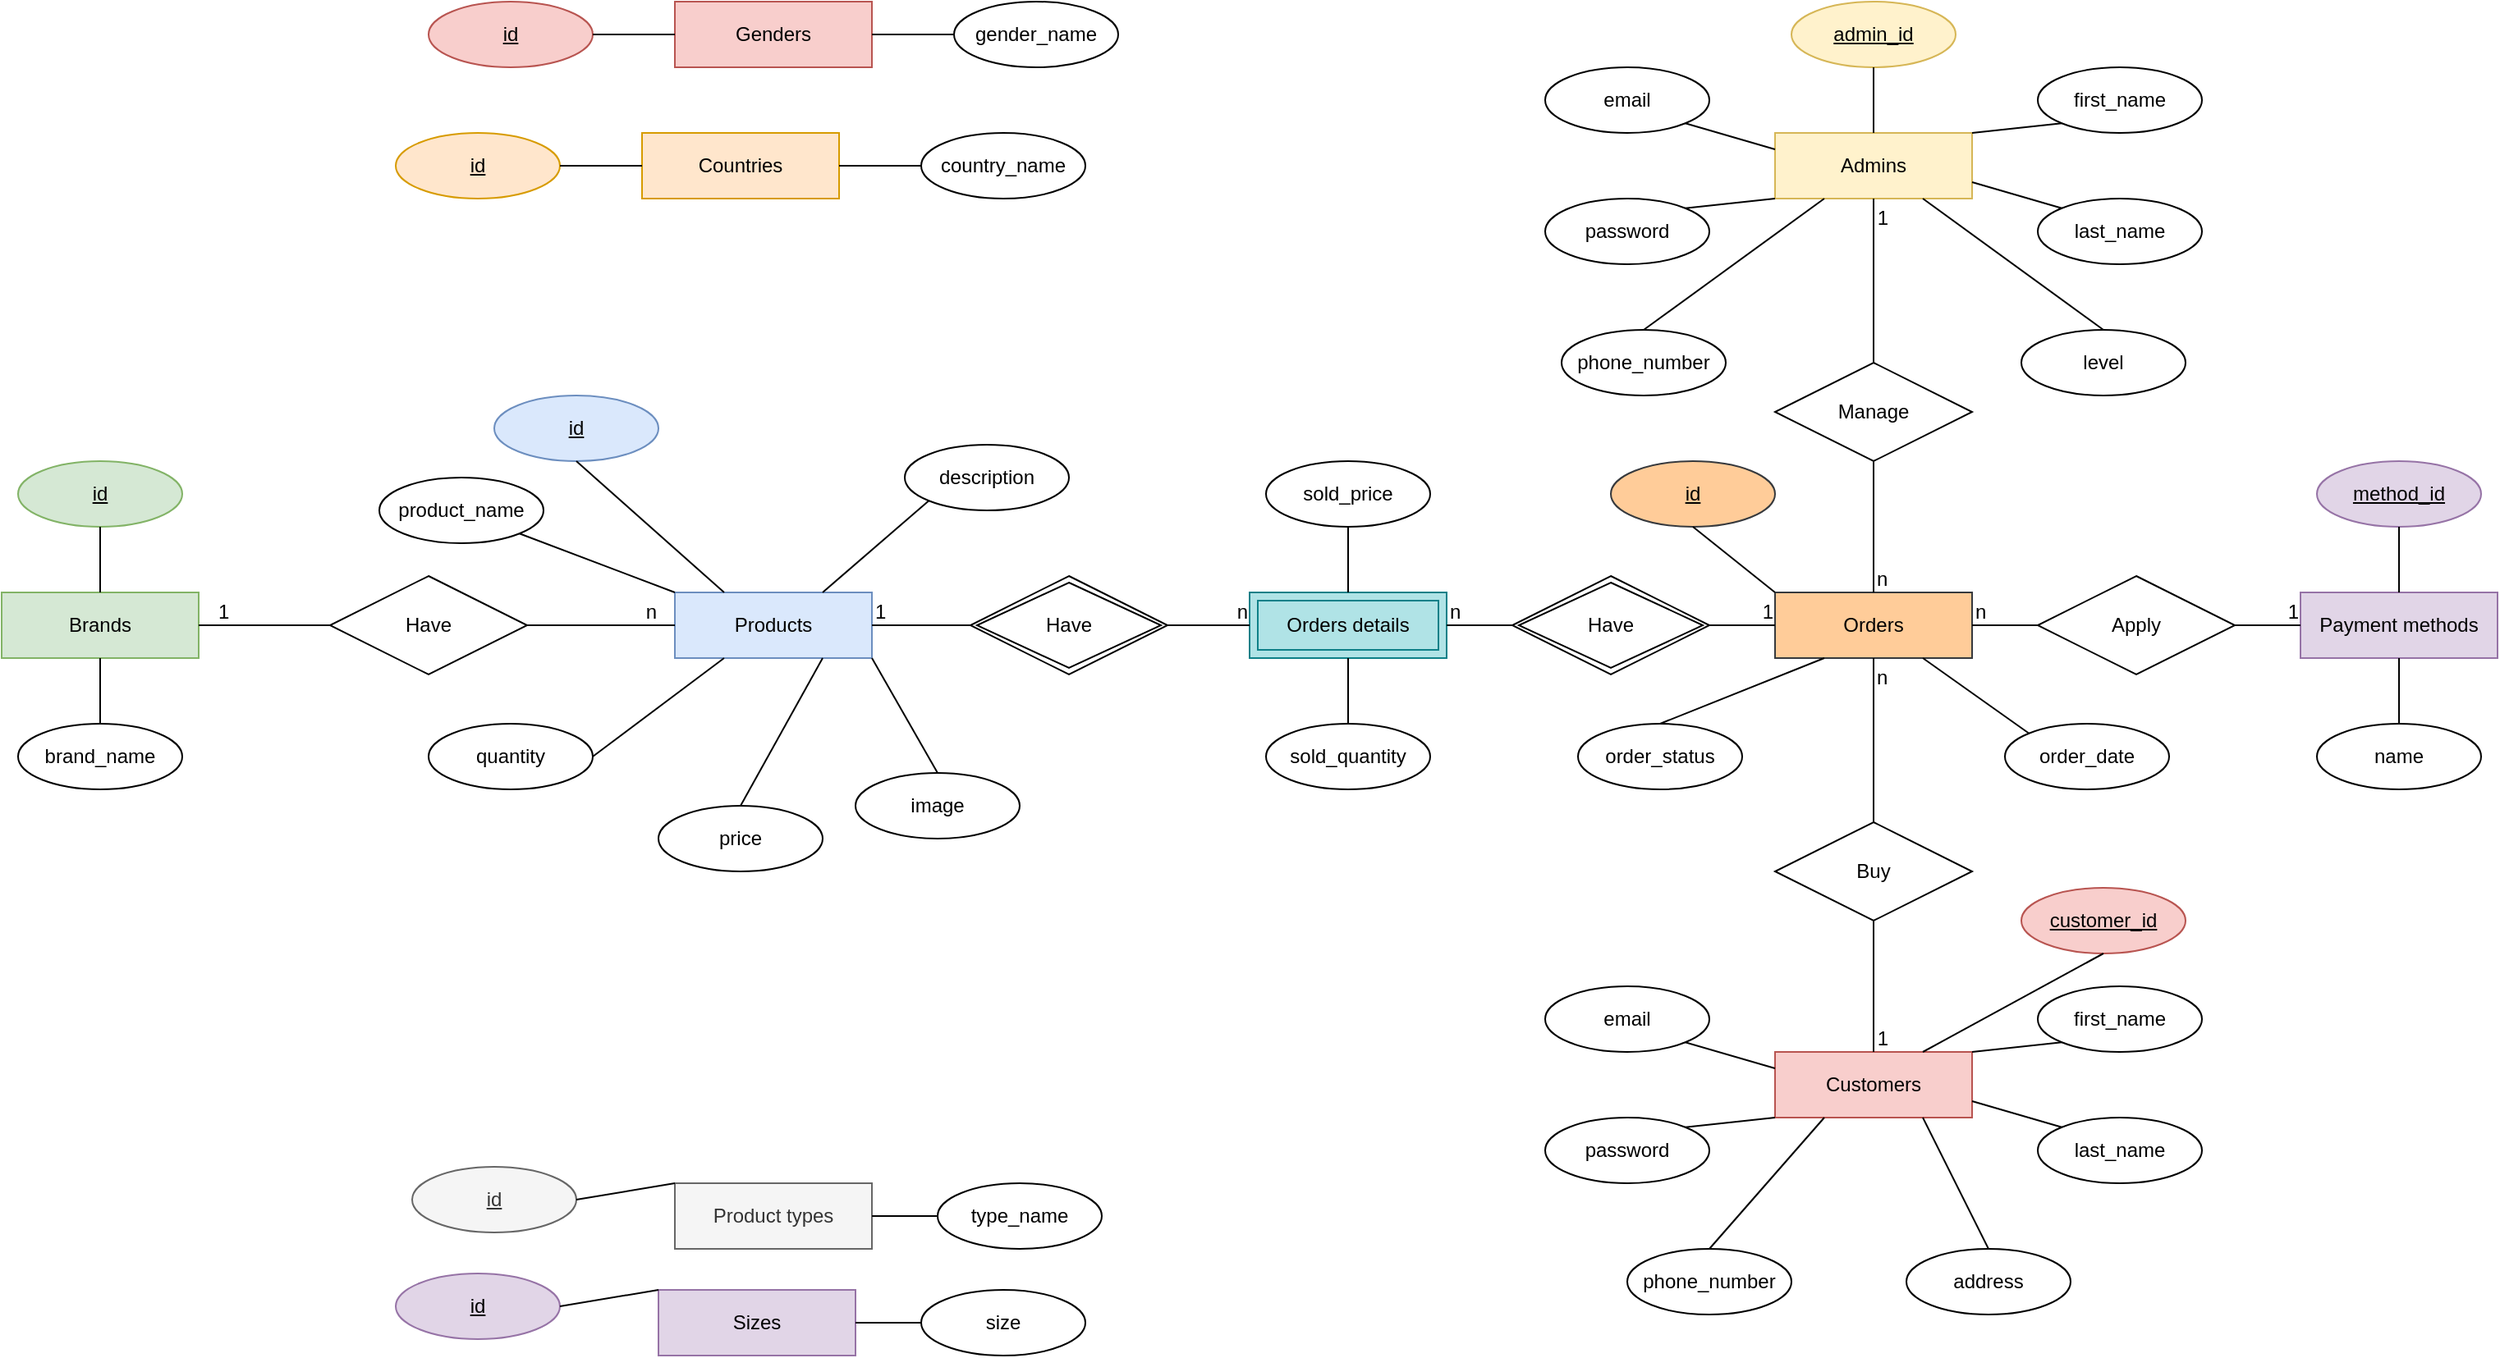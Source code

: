 <mxfile version="22.1.16" type="github">
  <diagram name="Page-1" id="CvaU3Jlr8pYj9KTvs-bT">
    <mxGraphModel dx="1000" dy="497" grid="1" gridSize="10" guides="1" tooltips="1" connect="1" arrows="1" fold="1" page="1" pageScale="1" pageWidth="2000" pageHeight="2000" math="0" shadow="0">
      <root>
        <mxCell id="0" />
        <mxCell id="1" parent="0" />
        <mxCell id="Gfoin1zMH4y2N0Jimbp5-130" value="Brands" style="rounded=0;whiteSpace=wrap;html=1;fillColor=#d5e8d4;strokeColor=#82b366;" vertex="1" parent="1">
          <mxGeometry x="240" y="560" width="120" height="40" as="geometry" />
        </mxCell>
        <mxCell id="Gfoin1zMH4y2N0Jimbp5-131" value="id" style="ellipse;whiteSpace=wrap;html=1;align=center;fontStyle=4;fillColor=#d5e8d4;strokeColor=#82b366;" vertex="1" parent="1">
          <mxGeometry x="250" y="480" width="100" height="40" as="geometry" />
        </mxCell>
        <mxCell id="Gfoin1zMH4y2N0Jimbp5-132" value="" style="endArrow=none;html=1;rounded=0;exitX=0.5;exitY=1;exitDx=0;exitDy=0;entryX=0.5;entryY=0;entryDx=0;entryDy=0;" edge="1" parent="1" source="Gfoin1zMH4y2N0Jimbp5-131" target="Gfoin1zMH4y2N0Jimbp5-130">
          <mxGeometry relative="1" as="geometry">
            <mxPoint x="440" y="530" as="sourcePoint" />
            <mxPoint x="600" y="530" as="targetPoint" />
          </mxGeometry>
        </mxCell>
        <mxCell id="Gfoin1zMH4y2N0Jimbp5-133" value="brand_name" style="ellipse;whiteSpace=wrap;html=1;align=center;" vertex="1" parent="1">
          <mxGeometry x="250" y="640" width="100" height="40" as="geometry" />
        </mxCell>
        <mxCell id="Gfoin1zMH4y2N0Jimbp5-134" value="" style="endArrow=none;html=1;rounded=0;exitX=0.5;exitY=1;exitDx=0;exitDy=0;entryX=0.5;entryY=0;entryDx=0;entryDy=0;" edge="1" parent="1" source="Gfoin1zMH4y2N0Jimbp5-130" target="Gfoin1zMH4y2N0Jimbp5-133">
          <mxGeometry relative="1" as="geometry">
            <mxPoint x="440" y="530" as="sourcePoint" />
            <mxPoint x="600" y="530" as="targetPoint" />
          </mxGeometry>
        </mxCell>
        <mxCell id="Gfoin1zMH4y2N0Jimbp5-135" value="Products" style="rounded=0;whiteSpace=wrap;html=1;fillColor=#dae8fc;strokeColor=#6c8ebf;" vertex="1" parent="1">
          <mxGeometry x="650" y="560" width="120" height="40" as="geometry" />
        </mxCell>
        <mxCell id="Gfoin1zMH4y2N0Jimbp5-136" value="id" style="ellipse;whiteSpace=wrap;html=1;align=center;fontStyle=4;fillColor=#dae8fc;strokeColor=#6c8ebf;" vertex="1" parent="1">
          <mxGeometry x="540" y="440" width="100" height="40" as="geometry" />
        </mxCell>
        <mxCell id="Gfoin1zMH4y2N0Jimbp5-137" value="product_name" style="ellipse;whiteSpace=wrap;html=1;align=center;" vertex="1" parent="1">
          <mxGeometry x="470" y="490" width="100" height="40" as="geometry" />
        </mxCell>
        <mxCell id="Gfoin1zMH4y2N0Jimbp5-138" value="" style="endArrow=none;html=1;rounded=0;entryX=0;entryY=0;entryDx=0;entryDy=0;exitX=1;exitY=1;exitDx=0;exitDy=0;" edge="1" parent="1" source="Gfoin1zMH4y2N0Jimbp5-137" target="Gfoin1zMH4y2N0Jimbp5-135">
          <mxGeometry relative="1" as="geometry">
            <mxPoint x="570" y="550" as="sourcePoint" />
            <mxPoint x="890" y="610" as="targetPoint" />
          </mxGeometry>
        </mxCell>
        <mxCell id="Gfoin1zMH4y2N0Jimbp5-139" value="description" style="ellipse;whiteSpace=wrap;html=1;align=center;" vertex="1" parent="1">
          <mxGeometry x="790" y="470" width="100" height="40" as="geometry" />
        </mxCell>
        <mxCell id="Gfoin1zMH4y2N0Jimbp5-140" value="" style="endArrow=none;html=1;rounded=0;exitX=0;exitY=1;exitDx=0;exitDy=0;entryX=0.75;entryY=0;entryDx=0;entryDy=0;" edge="1" parent="1" source="Gfoin1zMH4y2N0Jimbp5-139" target="Gfoin1zMH4y2N0Jimbp5-135">
          <mxGeometry relative="1" as="geometry">
            <mxPoint x="730" y="610" as="sourcePoint" />
            <mxPoint x="890" y="610" as="targetPoint" />
          </mxGeometry>
        </mxCell>
        <mxCell id="Gfoin1zMH4y2N0Jimbp5-141" value="" style="endArrow=none;html=1;rounded=0;exitX=0.25;exitY=1;exitDx=0;exitDy=0;entryX=1;entryY=0.5;entryDx=0;entryDy=0;" edge="1" parent="1" source="Gfoin1zMH4y2N0Jimbp5-135" target="Gfoin1zMH4y2N0Jimbp5-142">
          <mxGeometry relative="1" as="geometry">
            <mxPoint x="730" y="610" as="sourcePoint" />
            <mxPoint x="620" y="610" as="targetPoint" />
          </mxGeometry>
        </mxCell>
        <mxCell id="Gfoin1zMH4y2N0Jimbp5-142" value="quantity" style="ellipse;whiteSpace=wrap;html=1;align=center;" vertex="1" parent="1">
          <mxGeometry x="500" y="640" width="100" height="40" as="geometry" />
        </mxCell>
        <mxCell id="Gfoin1zMH4y2N0Jimbp5-143" value="price" style="ellipse;whiteSpace=wrap;html=1;align=center;" vertex="1" parent="1">
          <mxGeometry x="640" y="690" width="100" height="40" as="geometry" />
        </mxCell>
        <mxCell id="Gfoin1zMH4y2N0Jimbp5-144" value="" style="endArrow=none;html=1;rounded=0;exitX=0.75;exitY=1;exitDx=0;exitDy=0;entryX=0.5;entryY=0;entryDx=0;entryDy=0;" edge="1" parent="1" source="Gfoin1zMH4y2N0Jimbp5-135" target="Gfoin1zMH4y2N0Jimbp5-143">
          <mxGeometry relative="1" as="geometry">
            <mxPoint x="730" y="610" as="sourcePoint" />
            <mxPoint x="890" y="610" as="targetPoint" />
          </mxGeometry>
        </mxCell>
        <mxCell id="Gfoin1zMH4y2N0Jimbp5-145" value="" style="endArrow=none;html=1;rounded=0;exitX=0.5;exitY=1;exitDx=0;exitDy=0;entryX=0.25;entryY=0;entryDx=0;entryDy=0;" edge="1" parent="1" source="Gfoin1zMH4y2N0Jimbp5-136" target="Gfoin1zMH4y2N0Jimbp5-135">
          <mxGeometry relative="1" as="geometry">
            <mxPoint x="730" y="590" as="sourcePoint" />
            <mxPoint x="890" y="590" as="targetPoint" />
          </mxGeometry>
        </mxCell>
        <mxCell id="Gfoin1zMH4y2N0Jimbp5-146" value="" style="endArrow=none;html=1;rounded=0;exitX=1;exitY=0.5;exitDx=0;exitDy=0;entryX=0;entryY=0.5;entryDx=0;entryDy=0;" edge="1" parent="1" source="Gfoin1zMH4y2N0Jimbp5-150" target="Gfoin1zMH4y2N0Jimbp5-135">
          <mxGeometry relative="1" as="geometry">
            <mxPoint x="610" y="540" as="sourcePoint" />
            <mxPoint x="770" y="540" as="targetPoint" />
          </mxGeometry>
        </mxCell>
        <mxCell id="Gfoin1zMH4y2N0Jimbp5-147" value="n" style="resizable=0;html=1;whiteSpace=wrap;align=right;verticalAlign=bottom;" connectable="0" vertex="1" parent="Gfoin1zMH4y2N0Jimbp5-146">
          <mxGeometry x="1" relative="1" as="geometry">
            <mxPoint x="-10" as="offset" />
          </mxGeometry>
        </mxCell>
        <mxCell id="Gfoin1zMH4y2N0Jimbp5-148" value="" style="endArrow=none;html=1;rounded=0;exitX=1;exitY=0.5;exitDx=0;exitDy=0;entryX=0;entryY=0.5;entryDx=0;entryDy=0;" edge="1" parent="1" source="Gfoin1zMH4y2N0Jimbp5-130" target="Gfoin1zMH4y2N0Jimbp5-150">
          <mxGeometry relative="1" as="geometry">
            <mxPoint x="360" y="580" as="sourcePoint" />
            <mxPoint x="650" y="580" as="targetPoint" />
          </mxGeometry>
        </mxCell>
        <mxCell id="Gfoin1zMH4y2N0Jimbp5-149" value="1" style="resizable=0;html=1;whiteSpace=wrap;align=left;verticalAlign=bottom;" connectable="0" vertex="1" parent="Gfoin1zMH4y2N0Jimbp5-148">
          <mxGeometry x="-1" relative="1" as="geometry">
            <mxPoint x="10" as="offset" />
          </mxGeometry>
        </mxCell>
        <mxCell id="Gfoin1zMH4y2N0Jimbp5-150" value="Have" style="shape=rhombus;perimeter=rhombusPerimeter;whiteSpace=wrap;html=1;align=center;" vertex="1" parent="1">
          <mxGeometry x="440" y="550" width="120" height="60" as="geometry" />
        </mxCell>
        <mxCell id="Gfoin1zMH4y2N0Jimbp5-151" value="Genders" style="rounded=0;whiteSpace=wrap;html=1;fillColor=#f8cecc;strokeColor=#b85450;" vertex="1" parent="1">
          <mxGeometry x="650" y="200" width="120" height="40" as="geometry" />
        </mxCell>
        <mxCell id="Gfoin1zMH4y2N0Jimbp5-152" value="id" style="ellipse;whiteSpace=wrap;html=1;align=center;fontStyle=4;fillColor=#f8cecc;strokeColor=#b85450;" vertex="1" parent="1">
          <mxGeometry x="500" y="200" width="100" height="40" as="geometry" />
        </mxCell>
        <mxCell id="Gfoin1zMH4y2N0Jimbp5-153" value="" style="endArrow=none;html=1;rounded=0;exitX=1;exitY=0.5;exitDx=0;exitDy=0;entryX=0;entryY=0.5;entryDx=0;entryDy=0;" edge="1" parent="1" source="Gfoin1zMH4y2N0Jimbp5-152" target="Gfoin1zMH4y2N0Jimbp5-151">
          <mxGeometry relative="1" as="geometry">
            <mxPoint x="850" y="170" as="sourcePoint" />
            <mxPoint x="1010" y="170" as="targetPoint" />
          </mxGeometry>
        </mxCell>
        <mxCell id="Gfoin1zMH4y2N0Jimbp5-154" value="gender_name" style="ellipse;whiteSpace=wrap;html=1;align=center;" vertex="1" parent="1">
          <mxGeometry x="820" y="200" width="100" height="40" as="geometry" />
        </mxCell>
        <mxCell id="Gfoin1zMH4y2N0Jimbp5-155" value="" style="endArrow=none;html=1;rounded=0;exitX=1;exitY=0.5;exitDx=0;exitDy=0;entryX=0;entryY=0.5;entryDx=0;entryDy=0;" edge="1" parent="1" source="Gfoin1zMH4y2N0Jimbp5-151" target="Gfoin1zMH4y2N0Jimbp5-154">
          <mxGeometry relative="1" as="geometry">
            <mxPoint x="850" y="170" as="sourcePoint" />
            <mxPoint x="1010" y="170" as="targetPoint" />
          </mxGeometry>
        </mxCell>
        <mxCell id="Gfoin1zMH4y2N0Jimbp5-156" value="Product types" style="rounded=0;whiteSpace=wrap;html=1;fillColor=#f5f5f5;fontColor=#333333;strokeColor=#666666;" vertex="1" parent="1">
          <mxGeometry x="650" y="920" width="120" height="40" as="geometry" />
        </mxCell>
        <mxCell id="Gfoin1zMH4y2N0Jimbp5-157" value="id" style="ellipse;whiteSpace=wrap;html=1;align=center;fontStyle=4;fillColor=#f5f5f5;fontColor=#333333;strokeColor=#666666;" vertex="1" parent="1">
          <mxGeometry x="490" y="910" width="100" height="40" as="geometry" />
        </mxCell>
        <mxCell id="Gfoin1zMH4y2N0Jimbp5-158" value="" style="endArrow=none;html=1;rounded=0;exitX=1;exitY=0.5;exitDx=0;exitDy=0;entryX=0;entryY=0;entryDx=0;entryDy=0;" edge="1" parent="1" source="Gfoin1zMH4y2N0Jimbp5-157" target="Gfoin1zMH4y2N0Jimbp5-156">
          <mxGeometry relative="1" as="geometry">
            <mxPoint x="590" y="900" as="sourcePoint" />
            <mxPoint x="750" y="900" as="targetPoint" />
          </mxGeometry>
        </mxCell>
        <mxCell id="Gfoin1zMH4y2N0Jimbp5-161" value="type_name" style="ellipse;whiteSpace=wrap;html=1;align=center;" vertex="1" parent="1">
          <mxGeometry x="810" y="920" width="100" height="40" as="geometry" />
        </mxCell>
        <mxCell id="Gfoin1zMH4y2N0Jimbp5-162" value="" style="endArrow=none;html=1;rounded=0;entryX=0;entryY=0.5;entryDx=0;entryDy=0;exitX=1;exitY=0.5;exitDx=0;exitDy=0;" edge="1" parent="1" source="Gfoin1zMH4y2N0Jimbp5-156" target="Gfoin1zMH4y2N0Jimbp5-161">
          <mxGeometry relative="1" as="geometry">
            <mxPoint x="800" y="980" as="sourcePoint" />
            <mxPoint x="730" y="940" as="targetPoint" />
          </mxGeometry>
        </mxCell>
        <mxCell id="Gfoin1zMH4y2N0Jimbp5-187" value="Orders details" style="shape=ext;margin=3;double=1;whiteSpace=wrap;html=1;align=center;fillColor=#b0e3e6;strokeColor=#0e8088;" vertex="1" parent="1">
          <mxGeometry x="1000" y="560" width="120" height="40" as="geometry" />
        </mxCell>
        <mxCell id="Gfoin1zMH4y2N0Jimbp5-188" value="" style="endArrow=none;html=1;rounded=0;exitX=1;exitY=0.5;exitDx=0;exitDy=0;entryX=0;entryY=0.5;entryDx=0;entryDy=0;" edge="1" parent="1" source="Gfoin1zMH4y2N0Jimbp5-192" target="Gfoin1zMH4y2N0Jimbp5-187">
          <mxGeometry relative="1" as="geometry">
            <mxPoint x="890" y="640" as="sourcePoint" />
            <mxPoint x="1050" y="640" as="targetPoint" />
          </mxGeometry>
        </mxCell>
        <mxCell id="Gfoin1zMH4y2N0Jimbp5-189" value="n" style="resizable=0;html=1;whiteSpace=wrap;align=right;verticalAlign=bottom;" connectable="0" vertex="1" parent="Gfoin1zMH4y2N0Jimbp5-188">
          <mxGeometry x="1" relative="1" as="geometry" />
        </mxCell>
        <mxCell id="Gfoin1zMH4y2N0Jimbp5-190" value="" style="endArrow=none;html=1;rounded=0;exitX=1;exitY=0.5;exitDx=0;exitDy=0;entryX=0;entryY=0.5;entryDx=0;entryDy=0;" edge="1" parent="1" source="Gfoin1zMH4y2N0Jimbp5-135" target="Gfoin1zMH4y2N0Jimbp5-192">
          <mxGeometry relative="1" as="geometry">
            <mxPoint x="770" y="580" as="sourcePoint" />
            <mxPoint x="1000" y="580" as="targetPoint" />
          </mxGeometry>
        </mxCell>
        <mxCell id="Gfoin1zMH4y2N0Jimbp5-191" value="1" style="resizable=0;html=1;whiteSpace=wrap;align=left;verticalAlign=bottom;" connectable="0" vertex="1" parent="Gfoin1zMH4y2N0Jimbp5-190">
          <mxGeometry x="-1" relative="1" as="geometry" />
        </mxCell>
        <mxCell id="Gfoin1zMH4y2N0Jimbp5-192" value="Have" style="shape=rhombus;double=1;perimeter=rhombusPerimeter;whiteSpace=wrap;html=1;align=center;" vertex="1" parent="1">
          <mxGeometry x="830" y="550" width="120" height="60" as="geometry" />
        </mxCell>
        <mxCell id="Gfoin1zMH4y2N0Jimbp5-193" value="sold_price" style="ellipse;whiteSpace=wrap;html=1;align=center;" vertex="1" parent="1">
          <mxGeometry x="1010" y="480" width="100" height="40" as="geometry" />
        </mxCell>
        <mxCell id="Gfoin1zMH4y2N0Jimbp5-194" value="sold_quantity" style="ellipse;whiteSpace=wrap;html=1;align=center;" vertex="1" parent="1">
          <mxGeometry x="1010" y="640" width="100" height="40" as="geometry" />
        </mxCell>
        <mxCell id="Gfoin1zMH4y2N0Jimbp5-195" value="" style="endArrow=none;html=1;rounded=0;exitX=0.5;exitY=1;exitDx=0;exitDy=0;entryX=0.5;entryY=0;entryDx=0;entryDy=0;" edge="1" parent="1" source="Gfoin1zMH4y2N0Jimbp5-193" target="Gfoin1zMH4y2N0Jimbp5-187">
          <mxGeometry relative="1" as="geometry">
            <mxPoint x="1140" y="520" as="sourcePoint" />
            <mxPoint x="1160" y="610" as="targetPoint" />
          </mxGeometry>
        </mxCell>
        <mxCell id="Gfoin1zMH4y2N0Jimbp5-196" value="" style="endArrow=none;html=1;rounded=0;exitX=0.5;exitY=0;exitDx=0;exitDy=0;entryX=0.5;entryY=1;entryDx=0;entryDy=0;" edge="1" parent="1" source="Gfoin1zMH4y2N0Jimbp5-194" target="Gfoin1zMH4y2N0Jimbp5-187">
          <mxGeometry relative="1" as="geometry">
            <mxPoint x="1000" y="610" as="sourcePoint" />
            <mxPoint x="1160" y="610" as="targetPoint" />
          </mxGeometry>
        </mxCell>
        <mxCell id="Gfoin1zMH4y2N0Jimbp5-197" value="Orders" style="rounded=0;whiteSpace=wrap;html=1;fillColor=#ffcc99;strokeColor=#36393d;" vertex="1" parent="1">
          <mxGeometry x="1320" y="560" width="120" height="40" as="geometry" />
        </mxCell>
        <mxCell id="Gfoin1zMH4y2N0Jimbp5-198" value="id" style="ellipse;whiteSpace=wrap;html=1;align=center;fontStyle=4;fillColor=#ffcc99;strokeColor=#36393d;" vertex="1" parent="1">
          <mxGeometry x="1220" y="480" width="100" height="40" as="geometry" />
        </mxCell>
        <mxCell id="Gfoin1zMH4y2N0Jimbp5-199" value="" style="endArrow=none;html=1;rounded=0;exitX=0.5;exitY=1;exitDx=0;exitDy=0;entryX=0;entryY=0;entryDx=0;entryDy=0;" edge="1" parent="1" source="Gfoin1zMH4y2N0Jimbp5-198" target="Gfoin1zMH4y2N0Jimbp5-197">
          <mxGeometry relative="1" as="geometry">
            <mxPoint x="1240" y="570" as="sourcePoint" />
            <mxPoint x="1400" y="570" as="targetPoint" />
          </mxGeometry>
        </mxCell>
        <mxCell id="Gfoin1zMH4y2N0Jimbp5-200" value="order_status" style="ellipse;whiteSpace=wrap;html=1;align=center;" vertex="1" parent="1">
          <mxGeometry x="1200" y="640" width="100" height="40" as="geometry" />
        </mxCell>
        <mxCell id="Gfoin1zMH4y2N0Jimbp5-201" value="order_date" style="ellipse;whiteSpace=wrap;html=1;align=center;" vertex="1" parent="1">
          <mxGeometry x="1460" y="640" width="100" height="40" as="geometry" />
        </mxCell>
        <mxCell id="Gfoin1zMH4y2N0Jimbp5-202" value="" style="endArrow=none;html=1;rounded=0;exitX=0.5;exitY=0;exitDx=0;exitDy=0;entryX=0.25;entryY=1;entryDx=0;entryDy=0;" edge="1" parent="1" source="Gfoin1zMH4y2N0Jimbp5-200" target="Gfoin1zMH4y2N0Jimbp5-197">
          <mxGeometry relative="1" as="geometry">
            <mxPoint x="1240" y="570" as="sourcePoint" />
            <mxPoint x="1400" y="570" as="targetPoint" />
          </mxGeometry>
        </mxCell>
        <mxCell id="Gfoin1zMH4y2N0Jimbp5-203" value="" style="endArrow=none;html=1;rounded=0;entryX=0.75;entryY=1;entryDx=0;entryDy=0;exitX=0;exitY=0;exitDx=0;exitDy=0;" edge="1" parent="1" source="Gfoin1zMH4y2N0Jimbp5-201" target="Gfoin1zMH4y2N0Jimbp5-197">
          <mxGeometry relative="1" as="geometry">
            <mxPoint x="1500" y="530" as="sourcePoint" />
            <mxPoint x="1400" y="570" as="targetPoint" />
          </mxGeometry>
        </mxCell>
        <mxCell id="Gfoin1zMH4y2N0Jimbp5-204" value="" style="endArrow=none;html=1;rounded=0;exitX=1;exitY=0.5;exitDx=0;exitDy=0;entryX=0;entryY=0.5;entryDx=0;entryDy=0;" edge="1" parent="1" source="Gfoin1zMH4y2N0Jimbp5-208" target="Gfoin1zMH4y2N0Jimbp5-197">
          <mxGeometry relative="1" as="geometry">
            <mxPoint x="1150" y="600" as="sourcePoint" />
            <mxPoint x="1310" y="600" as="targetPoint" />
          </mxGeometry>
        </mxCell>
        <mxCell id="Gfoin1zMH4y2N0Jimbp5-205" value="1" style="resizable=0;html=1;whiteSpace=wrap;align=right;verticalAlign=bottom;" connectable="0" vertex="1" parent="Gfoin1zMH4y2N0Jimbp5-204">
          <mxGeometry x="1" relative="1" as="geometry" />
        </mxCell>
        <mxCell id="Gfoin1zMH4y2N0Jimbp5-206" value="" style="endArrow=none;html=1;rounded=0;exitX=1;exitY=0.5;exitDx=0;exitDy=0;entryX=0;entryY=0.5;entryDx=0;entryDy=0;" edge="1" parent="1" source="Gfoin1zMH4y2N0Jimbp5-187" target="Gfoin1zMH4y2N0Jimbp5-208">
          <mxGeometry relative="1" as="geometry">
            <mxPoint x="1120" y="580" as="sourcePoint" />
            <mxPoint x="1320" y="580" as="targetPoint" />
          </mxGeometry>
        </mxCell>
        <mxCell id="Gfoin1zMH4y2N0Jimbp5-207" value="n" style="resizable=0;html=1;whiteSpace=wrap;align=left;verticalAlign=bottom;" connectable="0" vertex="1" parent="Gfoin1zMH4y2N0Jimbp5-206">
          <mxGeometry x="-1" relative="1" as="geometry" />
        </mxCell>
        <mxCell id="Gfoin1zMH4y2N0Jimbp5-208" value="Have" style="shape=rhombus;double=1;perimeter=rhombusPerimeter;whiteSpace=wrap;html=1;align=center;" vertex="1" parent="1">
          <mxGeometry x="1160" y="550" width="120" height="60" as="geometry" />
        </mxCell>
        <mxCell id="Gfoin1zMH4y2N0Jimbp5-209" value="Customers" style="rounded=0;whiteSpace=wrap;html=1;fillColor=#f8cecc;strokeColor=#b85450;" vertex="1" parent="1">
          <mxGeometry x="1320" y="840" width="120" height="40" as="geometry" />
        </mxCell>
        <mxCell id="Gfoin1zMH4y2N0Jimbp5-210" value="customer_id" style="ellipse;whiteSpace=wrap;html=1;align=center;fontStyle=4;fillColor=#f8cecc;strokeColor=#b85450;" vertex="1" parent="1">
          <mxGeometry x="1470" y="740" width="100" height="40" as="geometry" />
        </mxCell>
        <mxCell id="Gfoin1zMH4y2N0Jimbp5-211" value="" style="endArrow=none;html=1;rounded=0;exitX=0.5;exitY=1;exitDx=0;exitDy=0;entryX=0.75;entryY=0;entryDx=0;entryDy=0;" edge="1" parent="1" source="Gfoin1zMH4y2N0Jimbp5-210" target="Gfoin1zMH4y2N0Jimbp5-209">
          <mxGeometry relative="1" as="geometry">
            <mxPoint x="1540" y="800" as="sourcePoint" />
            <mxPoint x="1700" y="800" as="targetPoint" />
          </mxGeometry>
        </mxCell>
        <mxCell id="Gfoin1zMH4y2N0Jimbp5-212" value="email" style="ellipse;whiteSpace=wrap;html=1;align=center;" vertex="1" parent="1">
          <mxGeometry x="1180" y="800" width="100" height="40" as="geometry" />
        </mxCell>
        <mxCell id="Gfoin1zMH4y2N0Jimbp5-213" value="" style="endArrow=none;html=1;rounded=0;exitX=1;exitY=1;exitDx=0;exitDy=0;entryX=0;entryY=0.25;entryDx=0;entryDy=0;" edge="1" parent="1" source="Gfoin1zMH4y2N0Jimbp5-212" target="Gfoin1zMH4y2N0Jimbp5-209">
          <mxGeometry relative="1" as="geometry">
            <mxPoint x="1540" y="800" as="sourcePoint" />
            <mxPoint x="1700" y="800" as="targetPoint" />
          </mxGeometry>
        </mxCell>
        <mxCell id="Gfoin1zMH4y2N0Jimbp5-214" value="password" style="ellipse;whiteSpace=wrap;html=1;align=center;" vertex="1" parent="1">
          <mxGeometry x="1180" y="880" width="100" height="40" as="geometry" />
        </mxCell>
        <mxCell id="Gfoin1zMH4y2N0Jimbp5-215" value="" style="endArrow=none;html=1;rounded=0;exitX=1;exitY=0;exitDx=0;exitDy=0;entryX=0;entryY=1;entryDx=0;entryDy=0;" edge="1" parent="1" source="Gfoin1zMH4y2N0Jimbp5-214" target="Gfoin1zMH4y2N0Jimbp5-209">
          <mxGeometry relative="1" as="geometry">
            <mxPoint x="1540" y="800" as="sourcePoint" />
            <mxPoint x="1700" y="800" as="targetPoint" />
          </mxGeometry>
        </mxCell>
        <mxCell id="Gfoin1zMH4y2N0Jimbp5-216" value="first_name" style="ellipse;whiteSpace=wrap;html=1;align=center;" vertex="1" parent="1">
          <mxGeometry x="1480" y="800" width="100" height="40" as="geometry" />
        </mxCell>
        <mxCell id="Gfoin1zMH4y2N0Jimbp5-217" value="" style="endArrow=none;html=1;rounded=0;exitX=1;exitY=0;exitDx=0;exitDy=0;entryX=0;entryY=1;entryDx=0;entryDy=0;" edge="1" parent="1" source="Gfoin1zMH4y2N0Jimbp5-209" target="Gfoin1zMH4y2N0Jimbp5-216">
          <mxGeometry relative="1" as="geometry">
            <mxPoint x="1540" y="800" as="sourcePoint" />
            <mxPoint x="1700" y="800" as="targetPoint" />
          </mxGeometry>
        </mxCell>
        <mxCell id="Gfoin1zMH4y2N0Jimbp5-218" value="last_name" style="ellipse;whiteSpace=wrap;html=1;align=center;" vertex="1" parent="1">
          <mxGeometry x="1480" y="880" width="100" height="40" as="geometry" />
        </mxCell>
        <mxCell id="Gfoin1zMH4y2N0Jimbp5-219" value="" style="endArrow=none;html=1;rounded=0;exitX=0;exitY=0;exitDx=0;exitDy=0;entryX=1;entryY=0.75;entryDx=0;entryDy=0;" edge="1" parent="1" source="Gfoin1zMH4y2N0Jimbp5-218" target="Gfoin1zMH4y2N0Jimbp5-209">
          <mxGeometry relative="1" as="geometry">
            <mxPoint x="1540" y="800" as="sourcePoint" />
            <mxPoint x="1700" y="800" as="targetPoint" />
          </mxGeometry>
        </mxCell>
        <mxCell id="Gfoin1zMH4y2N0Jimbp5-220" value="phone_number" style="ellipse;whiteSpace=wrap;html=1;align=center;" vertex="1" parent="1">
          <mxGeometry x="1230" y="960" width="100" height="40" as="geometry" />
        </mxCell>
        <mxCell id="Gfoin1zMH4y2N0Jimbp5-221" value="" style="endArrow=none;html=1;rounded=0;entryX=0.25;entryY=1;entryDx=0;entryDy=0;exitX=0.5;exitY=0;exitDx=0;exitDy=0;" edge="1" parent="1" source="Gfoin1zMH4y2N0Jimbp5-220" target="Gfoin1zMH4y2N0Jimbp5-209">
          <mxGeometry relative="1" as="geometry">
            <mxPoint x="1350" y="960" as="sourcePoint" />
            <mxPoint x="1700" y="800" as="targetPoint" />
          </mxGeometry>
        </mxCell>
        <mxCell id="Gfoin1zMH4y2N0Jimbp5-222" value="address" style="ellipse;whiteSpace=wrap;html=1;align=center;" vertex="1" parent="1">
          <mxGeometry x="1400" y="960" width="100" height="40" as="geometry" />
        </mxCell>
        <mxCell id="Gfoin1zMH4y2N0Jimbp5-223" value="" style="endArrow=none;html=1;rounded=0;entryX=0.75;entryY=1;entryDx=0;entryDy=0;exitX=0.5;exitY=0;exitDx=0;exitDy=0;" edge="1" parent="1" source="Gfoin1zMH4y2N0Jimbp5-222" target="Gfoin1zMH4y2N0Jimbp5-209">
          <mxGeometry relative="1" as="geometry">
            <mxPoint x="1360" y="940" as="sourcePoint" />
            <mxPoint x="1700" y="800" as="targetPoint" />
          </mxGeometry>
        </mxCell>
        <mxCell id="Gfoin1zMH4y2N0Jimbp5-224" value="" style="endArrow=none;html=1;rounded=0;exitX=0.5;exitY=1;exitDx=0;exitDy=0;entryX=0.5;entryY=0;entryDx=0;entryDy=0;" edge="1" parent="1" source="Gfoin1zMH4y2N0Jimbp5-228" target="Gfoin1zMH4y2N0Jimbp5-209">
          <mxGeometry relative="1" as="geometry">
            <mxPoint x="1290" y="770" as="sourcePoint" />
            <mxPoint x="1450" y="770" as="targetPoint" />
          </mxGeometry>
        </mxCell>
        <mxCell id="Gfoin1zMH4y2N0Jimbp5-225" value="1" style="resizable=0;html=1;whiteSpace=wrap;align=right;verticalAlign=bottom;" connectable="0" vertex="1" parent="Gfoin1zMH4y2N0Jimbp5-224">
          <mxGeometry x="1" relative="1" as="geometry">
            <mxPoint x="10" as="offset" />
          </mxGeometry>
        </mxCell>
        <mxCell id="Gfoin1zMH4y2N0Jimbp5-226" value="" style="endArrow=none;html=1;rounded=0;exitX=0.5;exitY=1;exitDx=0;exitDy=0;entryX=0.5;entryY=0;entryDx=0;entryDy=0;" edge="1" parent="1" source="Gfoin1zMH4y2N0Jimbp5-197" target="Gfoin1zMH4y2N0Jimbp5-228">
          <mxGeometry relative="1" as="geometry">
            <mxPoint x="1380" y="600" as="sourcePoint" />
            <mxPoint x="1380" y="840" as="targetPoint" />
          </mxGeometry>
        </mxCell>
        <mxCell id="Gfoin1zMH4y2N0Jimbp5-227" value="n" style="resizable=0;html=1;whiteSpace=wrap;align=left;verticalAlign=bottom;" connectable="0" vertex="1" parent="Gfoin1zMH4y2N0Jimbp5-226">
          <mxGeometry x="-1" relative="1" as="geometry">
            <mxPoint y="20" as="offset" />
          </mxGeometry>
        </mxCell>
        <mxCell id="Gfoin1zMH4y2N0Jimbp5-228" value="Buy" style="shape=rhombus;perimeter=rhombusPerimeter;whiteSpace=wrap;html=1;align=center;" vertex="1" parent="1">
          <mxGeometry x="1320" y="700" width="120" height="60" as="geometry" />
        </mxCell>
        <mxCell id="Gfoin1zMH4y2N0Jimbp5-229" value="Admins" style="rounded=0;whiteSpace=wrap;html=1;fillColor=#fff2cc;strokeColor=#d6b656;" vertex="1" parent="1">
          <mxGeometry x="1320" y="280" width="120" height="40" as="geometry" />
        </mxCell>
        <mxCell id="Gfoin1zMH4y2N0Jimbp5-230" value="admin_id" style="ellipse;whiteSpace=wrap;html=1;align=center;fontStyle=4;fillColor=#fff2cc;strokeColor=#d6b656;" vertex="1" parent="1">
          <mxGeometry x="1330" y="200" width="100" height="40" as="geometry" />
        </mxCell>
        <mxCell id="Gfoin1zMH4y2N0Jimbp5-231" value="" style="endArrow=none;html=1;rounded=0;exitX=0.5;exitY=1;exitDx=0;exitDy=0;entryX=0.5;entryY=0;entryDx=0;entryDy=0;" edge="1" parent="1" source="Gfoin1zMH4y2N0Jimbp5-230" target="Gfoin1zMH4y2N0Jimbp5-229">
          <mxGeometry relative="1" as="geometry">
            <mxPoint x="1540" y="240" as="sourcePoint" />
            <mxPoint x="1700" y="240" as="targetPoint" />
          </mxGeometry>
        </mxCell>
        <mxCell id="Gfoin1zMH4y2N0Jimbp5-232" value="email" style="ellipse;whiteSpace=wrap;html=1;align=center;" vertex="1" parent="1">
          <mxGeometry x="1180" y="240" width="100" height="40" as="geometry" />
        </mxCell>
        <mxCell id="Gfoin1zMH4y2N0Jimbp5-233" value="" style="endArrow=none;html=1;rounded=0;exitX=1;exitY=1;exitDx=0;exitDy=0;entryX=0;entryY=0.25;entryDx=0;entryDy=0;" edge="1" parent="1" source="Gfoin1zMH4y2N0Jimbp5-232" target="Gfoin1zMH4y2N0Jimbp5-229">
          <mxGeometry relative="1" as="geometry">
            <mxPoint x="1540" y="240" as="sourcePoint" />
            <mxPoint x="1700" y="240" as="targetPoint" />
          </mxGeometry>
        </mxCell>
        <mxCell id="Gfoin1zMH4y2N0Jimbp5-234" value="password" style="ellipse;whiteSpace=wrap;html=1;align=center;" vertex="1" parent="1">
          <mxGeometry x="1180" y="320" width="100" height="40" as="geometry" />
        </mxCell>
        <mxCell id="Gfoin1zMH4y2N0Jimbp5-235" value="" style="endArrow=none;html=1;rounded=0;exitX=1;exitY=0;exitDx=0;exitDy=0;entryX=0;entryY=1;entryDx=0;entryDy=0;" edge="1" parent="1" source="Gfoin1zMH4y2N0Jimbp5-234" target="Gfoin1zMH4y2N0Jimbp5-229">
          <mxGeometry relative="1" as="geometry">
            <mxPoint x="1540" y="240" as="sourcePoint" />
            <mxPoint x="1700" y="240" as="targetPoint" />
          </mxGeometry>
        </mxCell>
        <mxCell id="Gfoin1zMH4y2N0Jimbp5-236" value="first_name" style="ellipse;whiteSpace=wrap;html=1;align=center;" vertex="1" parent="1">
          <mxGeometry x="1480" y="240" width="100" height="40" as="geometry" />
        </mxCell>
        <mxCell id="Gfoin1zMH4y2N0Jimbp5-237" value="" style="endArrow=none;html=1;rounded=0;exitX=1;exitY=0;exitDx=0;exitDy=0;entryX=0;entryY=1;entryDx=0;entryDy=0;" edge="1" parent="1" source="Gfoin1zMH4y2N0Jimbp5-229" target="Gfoin1zMH4y2N0Jimbp5-236">
          <mxGeometry relative="1" as="geometry">
            <mxPoint x="1540" y="240" as="sourcePoint" />
            <mxPoint x="1700" y="240" as="targetPoint" />
          </mxGeometry>
        </mxCell>
        <mxCell id="Gfoin1zMH4y2N0Jimbp5-238" value="last_name" style="ellipse;whiteSpace=wrap;html=1;align=center;" vertex="1" parent="1">
          <mxGeometry x="1480" y="320" width="100" height="40" as="geometry" />
        </mxCell>
        <mxCell id="Gfoin1zMH4y2N0Jimbp5-239" value="" style="endArrow=none;html=1;rounded=0;exitX=0;exitY=0;exitDx=0;exitDy=0;entryX=1;entryY=0.75;entryDx=0;entryDy=0;" edge="1" parent="1" source="Gfoin1zMH4y2N0Jimbp5-238" target="Gfoin1zMH4y2N0Jimbp5-229">
          <mxGeometry relative="1" as="geometry">
            <mxPoint x="1540" y="240" as="sourcePoint" />
            <mxPoint x="1700" y="240" as="targetPoint" />
          </mxGeometry>
        </mxCell>
        <mxCell id="Gfoin1zMH4y2N0Jimbp5-240" value="phone_number" style="ellipse;whiteSpace=wrap;html=1;align=center;" vertex="1" parent="1">
          <mxGeometry x="1190" y="400" width="100" height="40" as="geometry" />
        </mxCell>
        <mxCell id="Gfoin1zMH4y2N0Jimbp5-241" value="" style="endArrow=none;html=1;rounded=0;entryX=0.25;entryY=1;entryDx=0;entryDy=0;exitX=0.5;exitY=0;exitDx=0;exitDy=0;" edge="1" parent="1" source="Gfoin1zMH4y2N0Jimbp5-240" target="Gfoin1zMH4y2N0Jimbp5-229">
          <mxGeometry relative="1" as="geometry">
            <mxPoint x="1350" y="400" as="sourcePoint" />
            <mxPoint x="1700" y="240" as="targetPoint" />
          </mxGeometry>
        </mxCell>
        <mxCell id="Gfoin1zMH4y2N0Jimbp5-242" value="level" style="ellipse;whiteSpace=wrap;html=1;align=center;" vertex="1" parent="1">
          <mxGeometry x="1470" y="400" width="100" height="40" as="geometry" />
        </mxCell>
        <mxCell id="Gfoin1zMH4y2N0Jimbp5-243" value="" style="endArrow=none;html=1;rounded=0;entryX=0.75;entryY=1;entryDx=0;entryDy=0;exitX=0.5;exitY=0;exitDx=0;exitDy=0;" edge="1" parent="1" source="Gfoin1zMH4y2N0Jimbp5-242" target="Gfoin1zMH4y2N0Jimbp5-229">
          <mxGeometry relative="1" as="geometry">
            <mxPoint x="1360" y="380" as="sourcePoint" />
            <mxPoint x="1700" y="240" as="targetPoint" />
          </mxGeometry>
        </mxCell>
        <mxCell id="Gfoin1zMH4y2N0Jimbp5-244" value="" style="endArrow=none;html=1;rounded=0;exitX=0.5;exitY=0;exitDx=0;exitDy=0;entryX=0.5;entryY=1;entryDx=0;entryDy=0;" edge="1" parent="1" source="Gfoin1zMH4y2N0Jimbp5-248" target="Gfoin1zMH4y2N0Jimbp5-229">
          <mxGeometry relative="1" as="geometry">
            <mxPoint x="1330" y="490" as="sourcePoint" />
            <mxPoint x="1490" y="490" as="targetPoint" />
          </mxGeometry>
        </mxCell>
        <mxCell id="Gfoin1zMH4y2N0Jimbp5-245" value="1" style="resizable=0;html=1;whiteSpace=wrap;align=right;verticalAlign=bottom;" connectable="0" vertex="1" parent="Gfoin1zMH4y2N0Jimbp5-244">
          <mxGeometry x="1" relative="1" as="geometry">
            <mxPoint x="10" y="20" as="offset" />
          </mxGeometry>
        </mxCell>
        <mxCell id="Gfoin1zMH4y2N0Jimbp5-246" value="" style="endArrow=none;html=1;rounded=0;exitX=0.5;exitY=0;exitDx=0;exitDy=0;entryX=0.5;entryY=1;entryDx=0;entryDy=0;" edge="1" parent="1" source="Gfoin1zMH4y2N0Jimbp5-197" target="Gfoin1zMH4y2N0Jimbp5-248">
          <mxGeometry relative="1" as="geometry">
            <mxPoint x="1380" y="560" as="sourcePoint" />
            <mxPoint x="1380" y="320" as="targetPoint" />
          </mxGeometry>
        </mxCell>
        <mxCell id="Gfoin1zMH4y2N0Jimbp5-247" value="n" style="resizable=0;html=1;whiteSpace=wrap;align=left;verticalAlign=bottom;" connectable="0" vertex="1" parent="Gfoin1zMH4y2N0Jimbp5-246">
          <mxGeometry x="-1" relative="1" as="geometry" />
        </mxCell>
        <mxCell id="Gfoin1zMH4y2N0Jimbp5-248" value="Manage" style="shape=rhombus;perimeter=rhombusPerimeter;whiteSpace=wrap;html=1;align=center;" vertex="1" parent="1">
          <mxGeometry x="1320" y="420" width="120" height="60" as="geometry" />
        </mxCell>
        <mxCell id="Gfoin1zMH4y2N0Jimbp5-249" value="Payment methods" style="rounded=0;whiteSpace=wrap;html=1;fillColor=#e1d5e7;strokeColor=#9673a6;" vertex="1" parent="1">
          <mxGeometry x="1640" y="560" width="120" height="40" as="geometry" />
        </mxCell>
        <mxCell id="Gfoin1zMH4y2N0Jimbp5-250" value="method_id" style="ellipse;whiteSpace=wrap;html=1;align=center;fontStyle=4;fillColor=#e1d5e7;strokeColor=#9673a6;" vertex="1" parent="1">
          <mxGeometry x="1650" y="480" width="100" height="40" as="geometry" />
        </mxCell>
        <mxCell id="Gfoin1zMH4y2N0Jimbp5-251" value="" style="endArrow=none;html=1;rounded=0;exitX=0.5;exitY=1;exitDx=0;exitDy=0;entryX=0.5;entryY=0;entryDx=0;entryDy=0;" edge="1" parent="1" source="Gfoin1zMH4y2N0Jimbp5-250" target="Gfoin1zMH4y2N0Jimbp5-249">
          <mxGeometry relative="1" as="geometry">
            <mxPoint x="1580" y="580" as="sourcePoint" />
            <mxPoint x="1740" y="580" as="targetPoint" />
          </mxGeometry>
        </mxCell>
        <mxCell id="Gfoin1zMH4y2N0Jimbp5-252" value="name" style="ellipse;whiteSpace=wrap;html=1;align=center;" vertex="1" parent="1">
          <mxGeometry x="1650" y="640" width="100" height="40" as="geometry" />
        </mxCell>
        <mxCell id="Gfoin1zMH4y2N0Jimbp5-253" value="" style="endArrow=none;html=1;rounded=0;exitX=0.5;exitY=0;exitDx=0;exitDy=0;entryX=0.5;entryY=1;entryDx=0;entryDy=0;" edge="1" parent="1" source="Gfoin1zMH4y2N0Jimbp5-252" target="Gfoin1zMH4y2N0Jimbp5-249">
          <mxGeometry relative="1" as="geometry">
            <mxPoint x="1580" y="580" as="sourcePoint" />
            <mxPoint x="1740" y="580" as="targetPoint" />
          </mxGeometry>
        </mxCell>
        <mxCell id="Gfoin1zMH4y2N0Jimbp5-254" value="" style="endArrow=none;html=1;rounded=0;exitX=1;exitY=0.5;exitDx=0;exitDy=0;entryX=0;entryY=0.5;entryDx=0;entryDy=0;" edge="1" parent="1" source="Gfoin1zMH4y2N0Jimbp5-258" target="Gfoin1zMH4y2N0Jimbp5-249">
          <mxGeometry relative="1" as="geometry">
            <mxPoint x="1500" y="630" as="sourcePoint" />
            <mxPoint x="1660" y="630" as="targetPoint" />
          </mxGeometry>
        </mxCell>
        <mxCell id="Gfoin1zMH4y2N0Jimbp5-255" value="1" style="resizable=0;html=1;whiteSpace=wrap;align=right;verticalAlign=bottom;" connectable="0" vertex="1" parent="Gfoin1zMH4y2N0Jimbp5-254">
          <mxGeometry x="1" relative="1" as="geometry" />
        </mxCell>
        <mxCell id="Gfoin1zMH4y2N0Jimbp5-256" value="" style="endArrow=none;html=1;rounded=0;exitX=1;exitY=0.5;exitDx=0;exitDy=0;entryX=0;entryY=0.5;entryDx=0;entryDy=0;" edge="1" parent="1" source="Gfoin1zMH4y2N0Jimbp5-197" target="Gfoin1zMH4y2N0Jimbp5-258">
          <mxGeometry relative="1" as="geometry">
            <mxPoint x="1440" y="580" as="sourcePoint" />
            <mxPoint x="1640" y="580" as="targetPoint" />
          </mxGeometry>
        </mxCell>
        <mxCell id="Gfoin1zMH4y2N0Jimbp5-257" value="n" style="resizable=0;html=1;whiteSpace=wrap;align=left;verticalAlign=bottom;" connectable="0" vertex="1" parent="Gfoin1zMH4y2N0Jimbp5-256">
          <mxGeometry x="-1" relative="1" as="geometry" />
        </mxCell>
        <mxCell id="Gfoin1zMH4y2N0Jimbp5-258" value="Apply" style="shape=rhombus;perimeter=rhombusPerimeter;whiteSpace=wrap;html=1;align=center;" vertex="1" parent="1">
          <mxGeometry x="1480" y="550" width="120" height="60" as="geometry" />
        </mxCell>
        <mxCell id="Gfoin1zMH4y2N0Jimbp5-259" value="Countries" style="rounded=0;whiteSpace=wrap;html=1;fillColor=#ffe6cc;strokeColor=#d79b00;" vertex="1" parent="1">
          <mxGeometry x="630" y="280" width="120" height="40" as="geometry" />
        </mxCell>
        <mxCell id="Gfoin1zMH4y2N0Jimbp5-260" value="id" style="ellipse;whiteSpace=wrap;html=1;align=center;fontStyle=4;fillColor=#ffe6cc;strokeColor=#d79b00;" vertex="1" parent="1">
          <mxGeometry x="480" y="280" width="100" height="40" as="geometry" />
        </mxCell>
        <mxCell id="Gfoin1zMH4y2N0Jimbp5-261" value="" style="endArrow=none;html=1;rounded=0;exitX=1;exitY=0.5;exitDx=0;exitDy=0;entryX=0;entryY=0.5;entryDx=0;entryDy=0;" edge="1" parent="1" source="Gfoin1zMH4y2N0Jimbp5-260" target="Gfoin1zMH4y2N0Jimbp5-259">
          <mxGeometry relative="1" as="geometry">
            <mxPoint x="830" y="250" as="sourcePoint" />
            <mxPoint x="990" y="250" as="targetPoint" />
          </mxGeometry>
        </mxCell>
        <mxCell id="Gfoin1zMH4y2N0Jimbp5-262" value="country_name" style="ellipse;whiteSpace=wrap;html=1;align=center;" vertex="1" parent="1">
          <mxGeometry x="800" y="280" width="100" height="40" as="geometry" />
        </mxCell>
        <mxCell id="Gfoin1zMH4y2N0Jimbp5-263" value="" style="endArrow=none;html=1;rounded=0;exitX=1;exitY=0.5;exitDx=0;exitDy=0;entryX=0;entryY=0.5;entryDx=0;entryDy=0;" edge="1" parent="1" source="Gfoin1zMH4y2N0Jimbp5-259" target="Gfoin1zMH4y2N0Jimbp5-262">
          <mxGeometry relative="1" as="geometry">
            <mxPoint x="830" y="250" as="sourcePoint" />
            <mxPoint x="990" y="250" as="targetPoint" />
          </mxGeometry>
        </mxCell>
        <mxCell id="Gfoin1zMH4y2N0Jimbp5-264" value="Sizes" style="rounded=0;whiteSpace=wrap;html=1;fillColor=#e1d5e7;strokeColor=#9673a6;" vertex="1" parent="1">
          <mxGeometry x="640" y="985" width="120" height="40" as="geometry" />
        </mxCell>
        <mxCell id="Gfoin1zMH4y2N0Jimbp5-265" value="id" style="ellipse;whiteSpace=wrap;html=1;align=center;fontStyle=4;fillColor=#e1d5e7;strokeColor=#9673a6;" vertex="1" parent="1">
          <mxGeometry x="480" y="975" width="100" height="40" as="geometry" />
        </mxCell>
        <mxCell id="Gfoin1zMH4y2N0Jimbp5-266" value="" style="endArrow=none;html=1;rounded=0;exitX=1;exitY=0.5;exitDx=0;exitDy=0;entryX=0;entryY=0;entryDx=0;entryDy=0;" edge="1" parent="1" source="Gfoin1zMH4y2N0Jimbp5-265" target="Gfoin1zMH4y2N0Jimbp5-264">
          <mxGeometry relative="1" as="geometry">
            <mxPoint x="580" y="965" as="sourcePoint" />
            <mxPoint x="740" y="965" as="targetPoint" />
          </mxGeometry>
        </mxCell>
        <mxCell id="Gfoin1zMH4y2N0Jimbp5-267" value="size" style="ellipse;whiteSpace=wrap;html=1;align=center;" vertex="1" parent="1">
          <mxGeometry x="800" y="985" width="100" height="40" as="geometry" />
        </mxCell>
        <mxCell id="Gfoin1zMH4y2N0Jimbp5-268" value="" style="endArrow=none;html=1;rounded=0;entryX=0;entryY=0.5;entryDx=0;entryDy=0;exitX=1;exitY=0.5;exitDx=0;exitDy=0;" edge="1" parent="1" source="Gfoin1zMH4y2N0Jimbp5-264" target="Gfoin1zMH4y2N0Jimbp5-267">
          <mxGeometry relative="1" as="geometry">
            <mxPoint x="790" y="1045" as="sourcePoint" />
            <mxPoint x="720" y="1005" as="targetPoint" />
          </mxGeometry>
        </mxCell>
        <mxCell id="Gfoin1zMH4y2N0Jimbp5-269" value="image" style="ellipse;whiteSpace=wrap;html=1;align=center;" vertex="1" parent="1">
          <mxGeometry x="760" y="670" width="100" height="40" as="geometry" />
        </mxCell>
        <mxCell id="Gfoin1zMH4y2N0Jimbp5-271" value="" style="endArrow=none;html=1;rounded=0;exitX=0.5;exitY=0;exitDx=0;exitDy=0;entryX=1;entryY=1;entryDx=0;entryDy=0;" edge="1" parent="1" source="Gfoin1zMH4y2N0Jimbp5-269" target="Gfoin1zMH4y2N0Jimbp5-135">
          <mxGeometry width="50" height="50" relative="1" as="geometry">
            <mxPoint x="710" y="640" as="sourcePoint" />
            <mxPoint x="800" y="610" as="targetPoint" />
          </mxGeometry>
        </mxCell>
      </root>
    </mxGraphModel>
  </diagram>
</mxfile>
